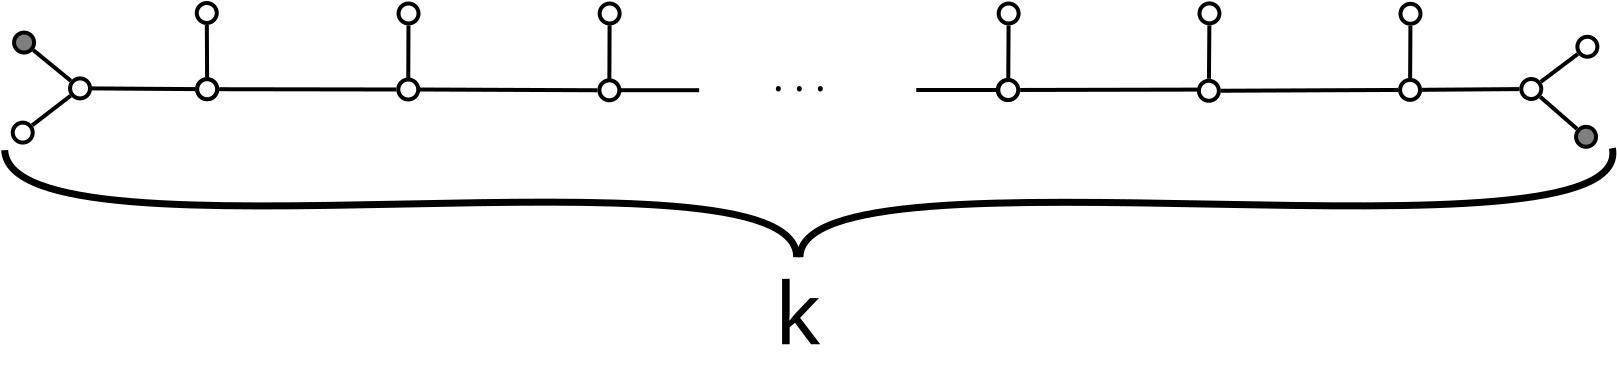 <?xml version="1.0" encoding="UTF-8"?>
<dia:diagram xmlns:dia="http://www.lysator.liu.se/~alla/dia/">
  <dia:layer name="Background" visible="true" active="true">
    <dia:object type="Standard - Ellipse" version="0" id="O0">
      <dia:attribute name="obj_pos">
        <dia:point val="10.338,16.6"/>
      </dia:attribute>
      <dia:attribute name="obj_bb">
        <dia:rectangle val="10.238,16.5;11.438,17.7"/>
      </dia:attribute>
      <dia:attribute name="elem_corner">
        <dia:point val="10.338,16.6"/>
      </dia:attribute>
      <dia:attribute name="elem_width">
        <dia:real val="1"/>
      </dia:attribute>
      <dia:attribute name="elem_height">
        <dia:real val="1"/>
      </dia:attribute>
      <dia:attribute name="border_width">
        <dia:real val="0.2"/>
      </dia:attribute>
      <dia:attribute name="aspect">
        <dia:enum val="2"/>
      </dia:attribute>
    </dia:object>
    <dia:object type="Standard - Ellipse" version="0" id="O1">
      <dia:attribute name="obj_pos">
        <dia:point val="13.205,14.39"/>
      </dia:attribute>
      <dia:attribute name="obj_bb">
        <dia:rectangle val="13.105,14.29;14.305,15.49"/>
      </dia:attribute>
      <dia:attribute name="elem_corner">
        <dia:point val="13.205,14.39"/>
      </dia:attribute>
      <dia:attribute name="elem_width">
        <dia:real val="1"/>
      </dia:attribute>
      <dia:attribute name="elem_height">
        <dia:real val="1"/>
      </dia:attribute>
      <dia:attribute name="border_width">
        <dia:real val="0.2"/>
      </dia:attribute>
      <dia:attribute name="aspect">
        <dia:enum val="2"/>
      </dia:attribute>
    </dia:object>
    <dia:object type="Standard - Ellipse" version="0" id="O2">
      <dia:attribute name="obj_pos">
        <dia:point val="19.56,14.43"/>
      </dia:attribute>
      <dia:attribute name="obj_bb">
        <dia:rectangle val="19.46,14.33;20.66,15.53"/>
      </dia:attribute>
      <dia:attribute name="elem_corner">
        <dia:point val="19.56,14.43"/>
      </dia:attribute>
      <dia:attribute name="elem_width">
        <dia:real val="1"/>
      </dia:attribute>
      <dia:attribute name="elem_height">
        <dia:real val="1"/>
      </dia:attribute>
      <dia:attribute name="border_width">
        <dia:real val="0.2"/>
      </dia:attribute>
      <dia:attribute name="aspect">
        <dia:enum val="2"/>
      </dia:attribute>
    </dia:object>
    <dia:object type="Standard - Ellipse" version="0" id="O3">
      <dia:attribute name="obj_pos">
        <dia:point val="59.59,14.47"/>
      </dia:attribute>
      <dia:attribute name="obj_bb">
        <dia:rectangle val="59.49,14.37;60.69,15.57"/>
      </dia:attribute>
      <dia:attribute name="elem_corner">
        <dia:point val="59.59,14.47"/>
      </dia:attribute>
      <dia:attribute name="elem_width">
        <dia:real val="1"/>
      </dia:attribute>
      <dia:attribute name="elem_height">
        <dia:real val="1"/>
      </dia:attribute>
      <dia:attribute name="border_width">
        <dia:real val="0.2"/>
      </dia:attribute>
      <dia:attribute name="aspect">
        <dia:enum val="2"/>
      </dia:attribute>
    </dia:object>
    <dia:object type="Standard - Ellipse" version="0" id="O4">
      <dia:attribute name="obj_pos">
        <dia:point val="69.645,14.51"/>
      </dia:attribute>
      <dia:attribute name="obj_bb">
        <dia:rectangle val="69.545,14.41;70.745,15.61"/>
      </dia:attribute>
      <dia:attribute name="elem_corner">
        <dia:point val="69.645,14.51"/>
      </dia:attribute>
      <dia:attribute name="elem_width">
        <dia:real val="1"/>
      </dia:attribute>
      <dia:attribute name="elem_height">
        <dia:real val="1"/>
      </dia:attribute>
      <dia:attribute name="border_width">
        <dia:real val="0.2"/>
      </dia:attribute>
      <dia:attribute name="aspect">
        <dia:enum val="2"/>
      </dia:attribute>
    </dia:object>
    <dia:object type="Standard - Line" version="0" id="O5">
      <dia:attribute name="obj_pos">
        <dia:point val="11.312,16.734"/>
      </dia:attribute>
      <dia:attribute name="obj_bb">
        <dia:rectangle val="11.172,15.116;13.37,16.874"/>
      </dia:attribute>
      <dia:attribute name="conn_endpoints">
        <dia:point val="11.312,16.734"/>
        <dia:point val="13.23,15.256"/>
      </dia:attribute>
      <dia:attribute name="numcp">
        <dia:int val="1"/>
      </dia:attribute>
      <dia:attribute name="line_width">
        <dia:real val="0.2"/>
      </dia:attribute>
      <dia:connections>
        <dia:connection handle="0" to="O0" connection="8"/>
        <dia:connection handle="1" to="O1" connection="8"/>
      </dia:connections>
    </dia:object>
    <dia:object type="Standard - Line" version="0" id="O6">
      <dia:attribute name="obj_pos">
        <dia:point val="14.205,14.89"/>
      </dia:attribute>
      <dia:attribute name="obj_bb">
        <dia:rectangle val="14.104,14.789;19.563,15.027"/>
      </dia:attribute>
      <dia:attribute name="conn_endpoints">
        <dia:point val="14.205,14.89"/>
        <dia:point val="19.462,14.926"/>
      </dia:attribute>
      <dia:attribute name="numcp">
        <dia:int val="1"/>
      </dia:attribute>
      <dia:attribute name="line_width">
        <dia:real val="0.2"/>
      </dia:attribute>
      <dia:connections>
        <dia:connection handle="0" to="O1" connection="4"/>
        <dia:connection handle="1" to="O2" connection="8"/>
      </dia:connections>
    </dia:object>
    <dia:object type="Standard - Line" version="0" id="O7">
      <dia:attribute name="obj_pos">
        <dia:point val="20.66,14.931"/>
      </dia:attribute>
      <dia:attribute name="obj_bb">
        <dia:rectangle val="20.559,14.831;29.616,15.044"/>
      </dia:attribute>
      <dia:attribute name="conn_endpoints">
        <dia:point val="20.66,14.931"/>
        <dia:point val="29.515,14.944"/>
      </dia:attribute>
      <dia:attribute name="numcp">
        <dia:int val="1"/>
      </dia:attribute>
      <dia:attribute name="line_width">
        <dia:real val="0.2"/>
      </dia:attribute>
      <dia:connections>
        <dia:connection handle="0" to="O2" connection="8"/>
        <dia:connection handle="1" to="O11" connection="8"/>
      </dia:connections>
    </dia:object>
    <dia:object type="Standard - Ellipse" version="0" id="O8">
      <dia:attribute name="obj_pos">
        <dia:point val="10.405,12.098"/>
      </dia:attribute>
      <dia:attribute name="obj_bb">
        <dia:rectangle val="10.305,11.998;11.505,13.198"/>
      </dia:attribute>
      <dia:attribute name="elem_corner">
        <dia:point val="10.405,12.098"/>
      </dia:attribute>
      <dia:attribute name="elem_width">
        <dia:real val="1"/>
      </dia:attribute>
      <dia:attribute name="elem_height">
        <dia:real val="1"/>
      </dia:attribute>
      <dia:attribute name="border_width">
        <dia:real val="0.2"/>
      </dia:attribute>
      <dia:attribute name="inner_color">
        <dia:color val="#7f7f7f"/>
      </dia:attribute>
      <dia:attribute name="aspect">
        <dia:enum val="2"/>
      </dia:attribute>
    </dia:object>
    <dia:object type="Standard - Ellipse" version="0" id="O9">
      <dia:attribute name="obj_pos">
        <dia:point val="19.56,14.43"/>
      </dia:attribute>
      <dia:attribute name="obj_bb">
        <dia:rectangle val="19.46,14.33;20.66,15.53"/>
      </dia:attribute>
      <dia:attribute name="elem_corner">
        <dia:point val="19.56,14.43"/>
      </dia:attribute>
      <dia:attribute name="elem_width">
        <dia:real val="1"/>
      </dia:attribute>
      <dia:attribute name="elem_height">
        <dia:real val="1"/>
      </dia:attribute>
      <dia:attribute name="border_width">
        <dia:real val="0.2"/>
      </dia:attribute>
      <dia:attribute name="aspect">
        <dia:enum val="2"/>
      </dia:attribute>
    </dia:object>
    <dia:object type="Standard - Ellipse" version="0" id="O10">
      <dia:attribute name="obj_pos">
        <dia:point val="19.54,10.62"/>
      </dia:attribute>
      <dia:attribute name="obj_bb">
        <dia:rectangle val="19.44,10.52;20.64,11.72"/>
      </dia:attribute>
      <dia:attribute name="elem_corner">
        <dia:point val="19.54,10.62"/>
      </dia:attribute>
      <dia:attribute name="elem_width">
        <dia:real val="1.0"/>
      </dia:attribute>
      <dia:attribute name="elem_height">
        <dia:real val="1.0"/>
      </dia:attribute>
      <dia:attribute name="border_width">
        <dia:real val="0.2"/>
      </dia:attribute>
      <dia:attribute name="aspect">
        <dia:enum val="2"/>
      </dia:attribute>
    </dia:object>
    <dia:object type="Standard - Ellipse" version="0" id="O11">
      <dia:attribute name="obj_pos">
        <dia:point val="29.615,14.445"/>
      </dia:attribute>
      <dia:attribute name="obj_bb">
        <dia:rectangle val="29.515,14.345;30.715,15.545"/>
      </dia:attribute>
      <dia:attribute name="elem_corner">
        <dia:point val="29.615,14.445"/>
      </dia:attribute>
      <dia:attribute name="elem_width">
        <dia:real val="1"/>
      </dia:attribute>
      <dia:attribute name="elem_height">
        <dia:real val="1"/>
      </dia:attribute>
      <dia:attribute name="border_width">
        <dia:real val="0.2"/>
      </dia:attribute>
      <dia:attribute name="aspect">
        <dia:enum val="2"/>
      </dia:attribute>
    </dia:object>
    <dia:object type="Standard - Line" version="0" id="O12">
      <dia:attribute name="obj_pos">
        <dia:point val="11.367,12.977"/>
      </dia:attribute>
      <dia:attribute name="obj_bb">
        <dia:rectangle val="11.226,12.836;13.384,14.652"/>
      </dia:attribute>
      <dia:attribute name="conn_endpoints">
        <dia:point val="11.367,12.977"/>
        <dia:point val="13.243,14.512"/>
      </dia:attribute>
      <dia:attribute name="numcp">
        <dia:int val="1"/>
      </dia:attribute>
      <dia:attribute name="line_width">
        <dia:real val="0.2"/>
      </dia:attribute>
      <dia:connections>
        <dia:connection handle="0" to="O8" connection="8"/>
        <dia:connection handle="1" to="O1" connection="8"/>
      </dia:connections>
    </dia:object>
    <dia:object type="Standard - Line" version="0" id="O13">
      <dia:attribute name="obj_pos">
        <dia:point val="20.057,14.33"/>
      </dia:attribute>
      <dia:attribute name="obj_bb">
        <dia:rectangle val="19.943,11.619;20.157,14.431"/>
      </dia:attribute>
      <dia:attribute name="conn_endpoints">
        <dia:point val="20.057,14.33"/>
        <dia:point val="20.043,11.72"/>
      </dia:attribute>
      <dia:attribute name="numcp">
        <dia:int val="1"/>
      </dia:attribute>
      <dia:attribute name="line_width">
        <dia:real val="0.2"/>
      </dia:attribute>
      <dia:connections>
        <dia:connection handle="0" to="O9" connection="8"/>
        <dia:connection handle="1" to="O10" connection="8"/>
      </dia:connections>
    </dia:object>
    <dia:object type="Standard - Ellipse" version="0" id="O14">
      <dia:attribute name="obj_pos">
        <dia:point val="39.67,14.485"/>
      </dia:attribute>
      <dia:attribute name="obj_bb">
        <dia:rectangle val="39.57,14.385;40.77,15.585"/>
      </dia:attribute>
      <dia:attribute name="elem_corner">
        <dia:point val="39.67,14.485"/>
      </dia:attribute>
      <dia:attribute name="elem_width">
        <dia:real val="1"/>
      </dia:attribute>
      <dia:attribute name="elem_height">
        <dia:real val="1"/>
      </dia:attribute>
      <dia:attribute name="border_width">
        <dia:real val="0.2"/>
      </dia:attribute>
      <dia:attribute name="aspect">
        <dia:enum val="2"/>
      </dia:attribute>
    </dia:object>
    <dia:object type="Standard - Line" version="0" id="O15">
      <dia:attribute name="obj_pos">
        <dia:point val="39.57,14.982"/>
      </dia:attribute>
      <dia:attribute name="obj_bb">
        <dia:rectangle val="30.515,14.845;39.67,15.083"/>
      </dia:attribute>
      <dia:attribute name="conn_endpoints">
        <dia:point val="39.57,14.982"/>
        <dia:point val="30.615,14.945"/>
      </dia:attribute>
      <dia:attribute name="numcp">
        <dia:int val="1"/>
      </dia:attribute>
      <dia:attribute name="line_width">
        <dia:real val="0.2"/>
      </dia:attribute>
      <dia:connections>
        <dia:connection handle="0" to="O14" connection="8"/>
        <dia:connection handle="1" to="O11" connection="4"/>
      </dia:connections>
    </dia:object>
    <dia:object type="Standard - Line" version="0" id="O16">
      <dia:attribute name="obj_pos">
        <dia:point val="69.575,14.95"/>
      </dia:attribute>
      <dia:attribute name="obj_bb">
        <dia:rectangle val="60.611,14.85;69.675,15.069"/>
      </dia:attribute>
      <dia:attribute name="conn_endpoints">
        <dia:point val="69.575,14.95"/>
        <dia:point val="60.711,14.969"/>
      </dia:attribute>
      <dia:attribute name="numcp">
        <dia:int val="1"/>
      </dia:attribute>
      <dia:attribute name="line_width">
        <dia:real val="0.2"/>
      </dia:attribute>
      <dia:connections>
        <dia:connection handle="1" to="O22" connection="8"/>
      </dia:connections>
    </dia:object>
    <dia:object type="Standard - Ellipse" version="0" id="O17">
      <dia:attribute name="obj_pos">
        <dia:point val="79.705,14.465"/>
      </dia:attribute>
      <dia:attribute name="obj_bb">
        <dia:rectangle val="79.605,14.365;80.805,15.565"/>
      </dia:attribute>
      <dia:attribute name="elem_corner">
        <dia:point val="79.705,14.465"/>
      </dia:attribute>
      <dia:attribute name="elem_width">
        <dia:real val="1"/>
      </dia:attribute>
      <dia:attribute name="elem_height">
        <dia:real val="1"/>
      </dia:attribute>
      <dia:attribute name="border_width">
        <dia:real val="0.2"/>
      </dia:attribute>
      <dia:attribute name="aspect">
        <dia:enum val="2"/>
      </dia:attribute>
    </dia:object>
    <dia:object type="Standard - Line" version="0" id="O18">
      <dia:attribute name="obj_pos">
        <dia:point val="79.605,14.968"/>
      </dia:attribute>
      <dia:attribute name="obj_bb">
        <dia:rectangle val="70.644,14.867;79.706,15.108"/>
      </dia:attribute>
      <dia:attribute name="conn_endpoints">
        <dia:point val="79.605,14.968"/>
        <dia:point val="70.745,15.007"/>
      </dia:attribute>
      <dia:attribute name="numcp">
        <dia:int val="1"/>
      </dia:attribute>
      <dia:attribute name="line_width">
        <dia:real val="0.2"/>
      </dia:attribute>
      <dia:connections>
        <dia:connection handle="0" to="O17" connection="8"/>
        <dia:connection handle="1" to="O4" connection="8"/>
      </dia:connections>
    </dia:object>
    <dia:object type="Standard - Ellipse" version="0" id="O19">
      <dia:attribute name="obj_pos">
        <dia:point val="85.765,14.42"/>
      </dia:attribute>
      <dia:attribute name="obj_bb">
        <dia:rectangle val="85.665,14.32;86.865,15.52"/>
      </dia:attribute>
      <dia:attribute name="elem_corner">
        <dia:point val="85.765,14.42"/>
      </dia:attribute>
      <dia:attribute name="elem_width">
        <dia:real val="1"/>
      </dia:attribute>
      <dia:attribute name="elem_height">
        <dia:real val="1"/>
      </dia:attribute>
      <dia:attribute name="border_width">
        <dia:real val="0.2"/>
      </dia:attribute>
      <dia:attribute name="aspect">
        <dia:enum val="2"/>
      </dia:attribute>
    </dia:object>
    <dia:object type="Standard - Line" version="0" id="O20">
      <dia:attribute name="obj_pos">
        <dia:point val="85.666,14.924"/>
      </dia:attribute>
      <dia:attribute name="obj_bb">
        <dia:rectangle val="80.704,14.824;85.766,15.061"/>
      </dia:attribute>
      <dia:attribute name="conn_endpoints">
        <dia:point val="85.666,14.924"/>
        <dia:point val="80.804,14.961"/>
      </dia:attribute>
      <dia:attribute name="numcp">
        <dia:int val="1"/>
      </dia:attribute>
      <dia:attribute name="line_width">
        <dia:real val="0.2"/>
      </dia:attribute>
      <dia:connections>
        <dia:connection handle="0" to="O19" connection="8"/>
        <dia:connection handle="1" to="O17" connection="8"/>
      </dia:connections>
    </dia:object>
    <dia:object type="Standard - Line" version="0" id="O21">
      <dia:attribute name="obj_pos">
        <dia:point val="44.66,14.98"/>
      </dia:attribute>
      <dia:attribute name="obj_bb">
        <dia:rectangle val="40.56,14.88;44.76,15.08"/>
      </dia:attribute>
      <dia:attribute name="conn_endpoints">
        <dia:point val="44.66,14.98"/>
        <dia:point val="40.66,14.98"/>
      </dia:attribute>
      <dia:attribute name="numcp">
        <dia:int val="1"/>
      </dia:attribute>
      <dia:attribute name="line_width">
        <dia:real val="0.2"/>
      </dia:attribute>
    </dia:object>
    <dia:object type="Standard - Ellipse" version="0" id="O22">
      <dia:attribute name="obj_pos">
        <dia:point val="59.615,14.47"/>
      </dia:attribute>
      <dia:attribute name="obj_bb">
        <dia:rectangle val="59.515,14.37;60.715,15.57"/>
      </dia:attribute>
      <dia:attribute name="elem_corner">
        <dia:point val="59.615,14.47"/>
      </dia:attribute>
      <dia:attribute name="elem_width">
        <dia:real val="1"/>
      </dia:attribute>
      <dia:attribute name="elem_height">
        <dia:real val="1"/>
      </dia:attribute>
      <dia:attribute name="border_width">
        <dia:real val="0.2"/>
      </dia:attribute>
      <dia:attribute name="aspect">
        <dia:enum val="2"/>
      </dia:attribute>
    </dia:object>
    <dia:object type="Standard - Line" version="0" id="O23">
      <dia:attribute name="obj_pos">
        <dia:point val="59.515,14.97"/>
      </dia:attribute>
      <dia:attribute name="obj_bb">
        <dia:rectangle val="55.415,14.87;59.615,15.07"/>
      </dia:attribute>
      <dia:attribute name="conn_endpoints">
        <dia:point val="59.515,14.97"/>
        <dia:point val="55.515,14.97"/>
      </dia:attribute>
      <dia:attribute name="numcp">
        <dia:int val="1"/>
      </dia:attribute>
      <dia:attribute name="line_width">
        <dia:real val="0.2"/>
      </dia:attribute>
      <dia:connections>
        <dia:connection handle="0" to="O22" connection="8"/>
      </dia:connections>
    </dia:object>
    <dia:object type="Standard - Text" version="1" id="O24">
      <dia:attribute name="obj_pos">
        <dia:point val="47.85,15.05"/>
      </dia:attribute>
      <dia:attribute name="obj_bb">
        <dia:rectangle val="47.85,13.197;51.66,15.523"/>
      </dia:attribute>
      <dia:attribute name="text">
        <dia:composite type="text">
          <dia:attribute name="string">
            <dia:string># . . .#</dia:string>
          </dia:attribute>
          <dia:attribute name="font">
            <dia:font family="sans" style="0" name="Helvetica"/>
          </dia:attribute>
          <dia:attribute name="height">
            <dia:real val="2.493"/>
          </dia:attribute>
          <dia:attribute name="pos">
            <dia:point val="47.85,15.05"/>
          </dia:attribute>
          <dia:attribute name="color">
            <dia:color val="#000000"/>
          </dia:attribute>
          <dia:attribute name="alignment">
            <dia:enum val="0"/>
          </dia:attribute>
        </dia:composite>
      </dia:attribute>
      <dia:attribute name="valign">
        <dia:enum val="3"/>
      </dia:attribute>
    </dia:object>
    <dia:object type="Standard - Text" version="1" id="O25">
      <dia:attribute name="obj_pos">
        <dia:point val="48.44,27.686"/>
      </dia:attribute>
      <dia:attribute name="obj_bb">
        <dia:rectangle val="48.44,23.664;50.947,28.709"/>
      </dia:attribute>
      <dia:attribute name="text">
        <dia:composite type="text">
          <dia:attribute name="string">
            <dia:string>#k#</dia:string>
          </dia:attribute>
          <dia:attribute name="font">
            <dia:font family="sans" style="0" name="Helvetica"/>
          </dia:attribute>
          <dia:attribute name="height">
            <dia:real val="5.414"/>
          </dia:attribute>
          <dia:attribute name="pos">
            <dia:point val="48.44,27.686"/>
          </dia:attribute>
          <dia:attribute name="color">
            <dia:color val="#000000"/>
          </dia:attribute>
          <dia:attribute name="alignment">
            <dia:enum val="0"/>
          </dia:attribute>
        </dia:composite>
      </dia:attribute>
      <dia:attribute name="valign">
        <dia:enum val="3"/>
      </dia:attribute>
    </dia:object>
    <dia:object type="Standard - BezierLine" version="0" id="O26">
      <dia:attribute name="obj_pos">
        <dia:point val="49.535,23.329"/>
      </dia:attribute>
      <dia:attribute name="obj_bb">
        <dia:rectangle val="9.751,17.795;49.711,23.505"/>
      </dia:attribute>
      <dia:attribute name="bez_points">
        <dia:point val="49.535,23.329"/>
        <dia:point val="49.585,17.229"/>
        <dia:point val="10.235,24.129"/>
        <dia:point val="9.935,17.979"/>
      </dia:attribute>
      <dia:attribute name="corner_types">
        <dia:enum val="0"/>
        <dia:enum val="0"/>
      </dia:attribute>
      <dia:attribute name="line_width">
        <dia:real val="0.35"/>
      </dia:attribute>
    </dia:object>
    <dia:object type="Standard - BezierLine" version="0" id="O27">
      <dia:attribute name="obj_pos">
        <dia:point val="49.697,23.329"/>
      </dia:attribute>
      <dia:attribute name="obj_bb">
        <dia:rectangle val="49.521,17.675;90.526,23.505"/>
      </dia:attribute>
      <dia:attribute name="bez_points">
        <dia:point val="49.697,23.329"/>
        <dia:point val="49.747,17.229"/>
        <dia:point val="91.472,24.179"/>
        <dia:point val="90.322,17.879"/>
      </dia:attribute>
      <dia:attribute name="corner_types">
        <dia:enum val="0"/>
        <dia:enum val="0"/>
      </dia:attribute>
      <dia:attribute name="line_width">
        <dia:real val="0.35"/>
      </dia:attribute>
    </dia:object>
    <dia:object type="Standard - Ellipse" version="0" id="O28">
      <dia:attribute name="obj_pos">
        <dia:point val="29.628,10.645"/>
      </dia:attribute>
      <dia:attribute name="obj_bb">
        <dia:rectangle val="29.527,10.545;30.727,11.745"/>
      </dia:attribute>
      <dia:attribute name="elem_corner">
        <dia:point val="29.628,10.645"/>
      </dia:attribute>
      <dia:attribute name="elem_width">
        <dia:real val="1.0"/>
      </dia:attribute>
      <dia:attribute name="elem_height">
        <dia:real val="1.0"/>
      </dia:attribute>
      <dia:attribute name="border_width">
        <dia:real val="0.2"/>
      </dia:attribute>
      <dia:attribute name="aspect">
        <dia:enum val="2"/>
      </dia:attribute>
    </dia:object>
    <dia:object type="Standard - Line" version="0" id="O29">
      <dia:attribute name="obj_pos">
        <dia:point val="30.115,14.445"/>
      </dia:attribute>
      <dia:attribute name="obj_bb">
        <dia:rectangle val="30.015,11.644;30.226,14.545"/>
      </dia:attribute>
      <dia:attribute name="conn_endpoints">
        <dia:point val="30.115,14.445"/>
        <dia:point val="30.125,11.745"/>
      </dia:attribute>
      <dia:attribute name="numcp">
        <dia:int val="1"/>
      </dia:attribute>
      <dia:attribute name="line_width">
        <dia:real val="0.2"/>
      </dia:attribute>
      <dia:connections>
        <dia:connection handle="0" to="O11" connection="1"/>
        <dia:connection handle="1" to="O28" connection="8"/>
      </dia:connections>
    </dia:object>
    <dia:object type="Standard - Ellipse" version="0" id="O30">
      <dia:attribute name="obj_pos">
        <dia:point val="39.684,10.645"/>
      </dia:attribute>
      <dia:attribute name="obj_bb">
        <dia:rectangle val="39.584,10.545;40.784,11.745"/>
      </dia:attribute>
      <dia:attribute name="elem_corner">
        <dia:point val="39.684,10.645"/>
      </dia:attribute>
      <dia:attribute name="elem_width">
        <dia:real val="1.0"/>
      </dia:attribute>
      <dia:attribute name="elem_height">
        <dia:real val="1.0"/>
      </dia:attribute>
      <dia:attribute name="border_width">
        <dia:real val="0.2"/>
      </dia:attribute>
      <dia:attribute name="aspect">
        <dia:enum val="2"/>
      </dia:attribute>
    </dia:object>
    <dia:object type="Standard - Line" version="0" id="O31">
      <dia:attribute name="obj_pos">
        <dia:point val="40.17,14.485"/>
      </dia:attribute>
      <dia:attribute name="obj_bb">
        <dia:rectangle val="40.07,11.632;40.282,14.585"/>
      </dia:attribute>
      <dia:attribute name="conn_endpoints">
        <dia:point val="40.17,14.485"/>
        <dia:point val="40.181,11.732"/>
      </dia:attribute>
      <dia:attribute name="numcp">
        <dia:int val="1"/>
      </dia:attribute>
      <dia:attribute name="line_width">
        <dia:real val="0.2"/>
      </dia:attribute>
      <dia:connections>
        <dia:connection handle="0" to="O14" connection="1"/>
        <dia:connection handle="1" to="O30" connection="8"/>
      </dia:connections>
    </dia:object>
    <dia:object type="Standard - Ellipse" version="0" id="O32">
      <dia:attribute name="obj_pos">
        <dia:point val="59.634,10.645"/>
      </dia:attribute>
      <dia:attribute name="obj_bb">
        <dia:rectangle val="59.534,10.545;60.734,11.745"/>
      </dia:attribute>
      <dia:attribute name="elem_corner">
        <dia:point val="59.634,10.645"/>
      </dia:attribute>
      <dia:attribute name="elem_width">
        <dia:real val="1.0"/>
      </dia:attribute>
      <dia:attribute name="elem_height">
        <dia:real val="1.0"/>
      </dia:attribute>
      <dia:attribute name="border_width">
        <dia:real val="0.2"/>
      </dia:attribute>
      <dia:attribute name="aspect">
        <dia:enum val="2"/>
      </dia:attribute>
    </dia:object>
    <dia:object type="Standard - Line" version="0" id="O33">
      <dia:attribute name="obj_pos">
        <dia:point val="60.115,14.47"/>
      </dia:attribute>
      <dia:attribute name="obj_bb">
        <dia:rectangle val="60.014,11.643;60.231,14.571"/>
      </dia:attribute>
      <dia:attribute name="conn_endpoints">
        <dia:point val="60.115,14.47"/>
        <dia:point val="60.13,11.744"/>
      </dia:attribute>
      <dia:attribute name="numcp">
        <dia:int val="1"/>
      </dia:attribute>
      <dia:attribute name="line_width">
        <dia:real val="0.2"/>
      </dia:attribute>
      <dia:connections>
        <dia:connection handle="0" to="O22" connection="1"/>
        <dia:connection handle="1" to="O32" connection="8"/>
      </dia:connections>
    </dia:object>
    <dia:object type="Standard - Ellipse" version="0" id="O34">
      <dia:attribute name="obj_pos">
        <dia:point val="69.674,10.64"/>
      </dia:attribute>
      <dia:attribute name="obj_bb">
        <dia:rectangle val="69.574,10.54;70.774,11.74"/>
      </dia:attribute>
      <dia:attribute name="elem_corner">
        <dia:point val="69.674,10.64"/>
      </dia:attribute>
      <dia:attribute name="elem_width">
        <dia:real val="1.0"/>
      </dia:attribute>
      <dia:attribute name="elem_height">
        <dia:real val="1.0"/>
      </dia:attribute>
      <dia:attribute name="border_width">
        <dia:real val="0.2"/>
      </dia:attribute>
      <dia:attribute name="aspect">
        <dia:enum val="2"/>
      </dia:attribute>
    </dia:object>
    <dia:object type="Standard - Line" version="0" id="O35">
      <dia:attribute name="obj_pos">
        <dia:point val="70.149,14.411"/>
      </dia:attribute>
      <dia:attribute name="obj_bb">
        <dia:rectangle val="70.049,11.638;70.27,14.512"/>
      </dia:attribute>
      <dia:attribute name="conn_endpoints">
        <dia:point val="70.149,14.411"/>
        <dia:point val="70.169,11.739"/>
      </dia:attribute>
      <dia:attribute name="numcp">
        <dia:int val="1"/>
      </dia:attribute>
      <dia:attribute name="line_width">
        <dia:real val="0.2"/>
      </dia:attribute>
      <dia:connections>
        <dia:connection handle="0" to="O4" connection="8"/>
        <dia:connection handle="1" to="O34" connection="8"/>
      </dia:connections>
    </dia:object>
    <dia:object type="Standard - Ellipse" version="0" id="O36">
      <dia:attribute name="obj_pos">
        <dia:point val="79.726,10.66"/>
      </dia:attribute>
      <dia:attribute name="obj_bb">
        <dia:rectangle val="79.626,10.56;80.826,11.76"/>
      </dia:attribute>
      <dia:attribute name="elem_corner">
        <dia:point val="79.726,10.66"/>
      </dia:attribute>
      <dia:attribute name="elem_width">
        <dia:real val="1.0"/>
      </dia:attribute>
      <dia:attribute name="elem_height">
        <dia:real val="1.0"/>
      </dia:attribute>
      <dia:attribute name="border_width">
        <dia:real val="0.2"/>
      </dia:attribute>
      <dia:attribute name="aspect">
        <dia:enum val="2"/>
      </dia:attribute>
    </dia:object>
    <dia:object type="Standard - Line" version="0" id="O37">
      <dia:attribute name="obj_pos">
        <dia:point val="80.208,14.366"/>
      </dia:attribute>
      <dia:attribute name="obj_bb">
        <dia:rectangle val="80.108,11.659;80.323,14.466"/>
      </dia:attribute>
      <dia:attribute name="conn_endpoints">
        <dia:point val="80.208,14.366"/>
        <dia:point val="80.223,11.759"/>
      </dia:attribute>
      <dia:attribute name="numcp">
        <dia:int val="1"/>
      </dia:attribute>
      <dia:attribute name="line_width">
        <dia:real val="0.2"/>
      </dia:attribute>
      <dia:connections>
        <dia:connection handle="0" to="O17" connection="8"/>
        <dia:connection handle="1" to="O36" connection="8"/>
      </dia:connections>
    </dia:object>
    <dia:object type="Standard - Ellipse" version="0" id="O38">
      <dia:attribute name="obj_pos">
        <dia:point val="88.504,16.81"/>
      </dia:attribute>
      <dia:attribute name="obj_bb">
        <dia:rectangle val="88.404,16.71;89.604,17.91"/>
      </dia:attribute>
      <dia:attribute name="elem_corner">
        <dia:point val="88.504,16.81"/>
      </dia:attribute>
      <dia:attribute name="elem_width">
        <dia:real val="1"/>
      </dia:attribute>
      <dia:attribute name="elem_height">
        <dia:real val="1"/>
      </dia:attribute>
      <dia:attribute name="border_width">
        <dia:real val="0.2"/>
      </dia:attribute>
      <dia:attribute name="inner_color">
        <dia:color val="#7f7f7f"/>
      </dia:attribute>
      <dia:attribute name="aspect">
        <dia:enum val="2"/>
      </dia:attribute>
    </dia:object>
    <dia:object type="Standard - Line" version="0" id="O39">
      <dia:attribute name="obj_pos">
        <dia:point val="88.552,16.915"/>
      </dia:attribute>
      <dia:attribute name="obj_bb">
        <dia:rectangle val="86.576,15.174;88.693,17.056"/>
      </dia:attribute>
      <dia:attribute name="conn_endpoints">
        <dia:point val="88.552,16.915"/>
        <dia:point val="86.717,15.315"/>
      </dia:attribute>
      <dia:attribute name="numcp">
        <dia:int val="1"/>
      </dia:attribute>
      <dia:attribute name="line_width">
        <dia:real val="0.2"/>
      </dia:attribute>
      <dia:connections>
        <dia:connection handle="0" to="O38" connection="8"/>
        <dia:connection handle="1" to="O19" connection="8"/>
      </dia:connections>
    </dia:object>
    <dia:object type="Standard - Ellipse" version="0" id="O40">
      <dia:attribute name="obj_pos">
        <dia:point val="88.571,12.308"/>
      </dia:attribute>
      <dia:attribute name="obj_bb">
        <dia:rectangle val="88.471,12.208;89.671,13.408"/>
      </dia:attribute>
      <dia:attribute name="elem_corner">
        <dia:point val="88.571,12.308"/>
      </dia:attribute>
      <dia:attribute name="elem_width">
        <dia:real val="1"/>
      </dia:attribute>
      <dia:attribute name="elem_height">
        <dia:real val="1"/>
      </dia:attribute>
      <dia:attribute name="border_width">
        <dia:real val="0.2"/>
      </dia:attribute>
      <dia:attribute name="aspect">
        <dia:enum val="2"/>
      </dia:attribute>
    </dia:object>
    <dia:object type="Standard - Line" version="0" id="O41">
      <dia:attribute name="obj_pos">
        <dia:point val="88.593,13.168"/>
      </dia:attribute>
      <dia:attribute name="obj_bb">
        <dia:rectangle val="86.603,13.028;88.733,14.7"/>
      </dia:attribute>
      <dia:attribute name="conn_endpoints">
        <dia:point val="88.593,13.168"/>
        <dia:point val="86.743,14.56"/>
      </dia:attribute>
      <dia:attribute name="numcp">
        <dia:int val="1"/>
      </dia:attribute>
      <dia:attribute name="line_width">
        <dia:real val="0.2"/>
      </dia:attribute>
      <dia:connections>
        <dia:connection handle="0" to="O40" connection="8"/>
        <dia:connection handle="1" to="O19" connection="8"/>
      </dia:connections>
    </dia:object>
  </dia:layer>
</dia:diagram>
